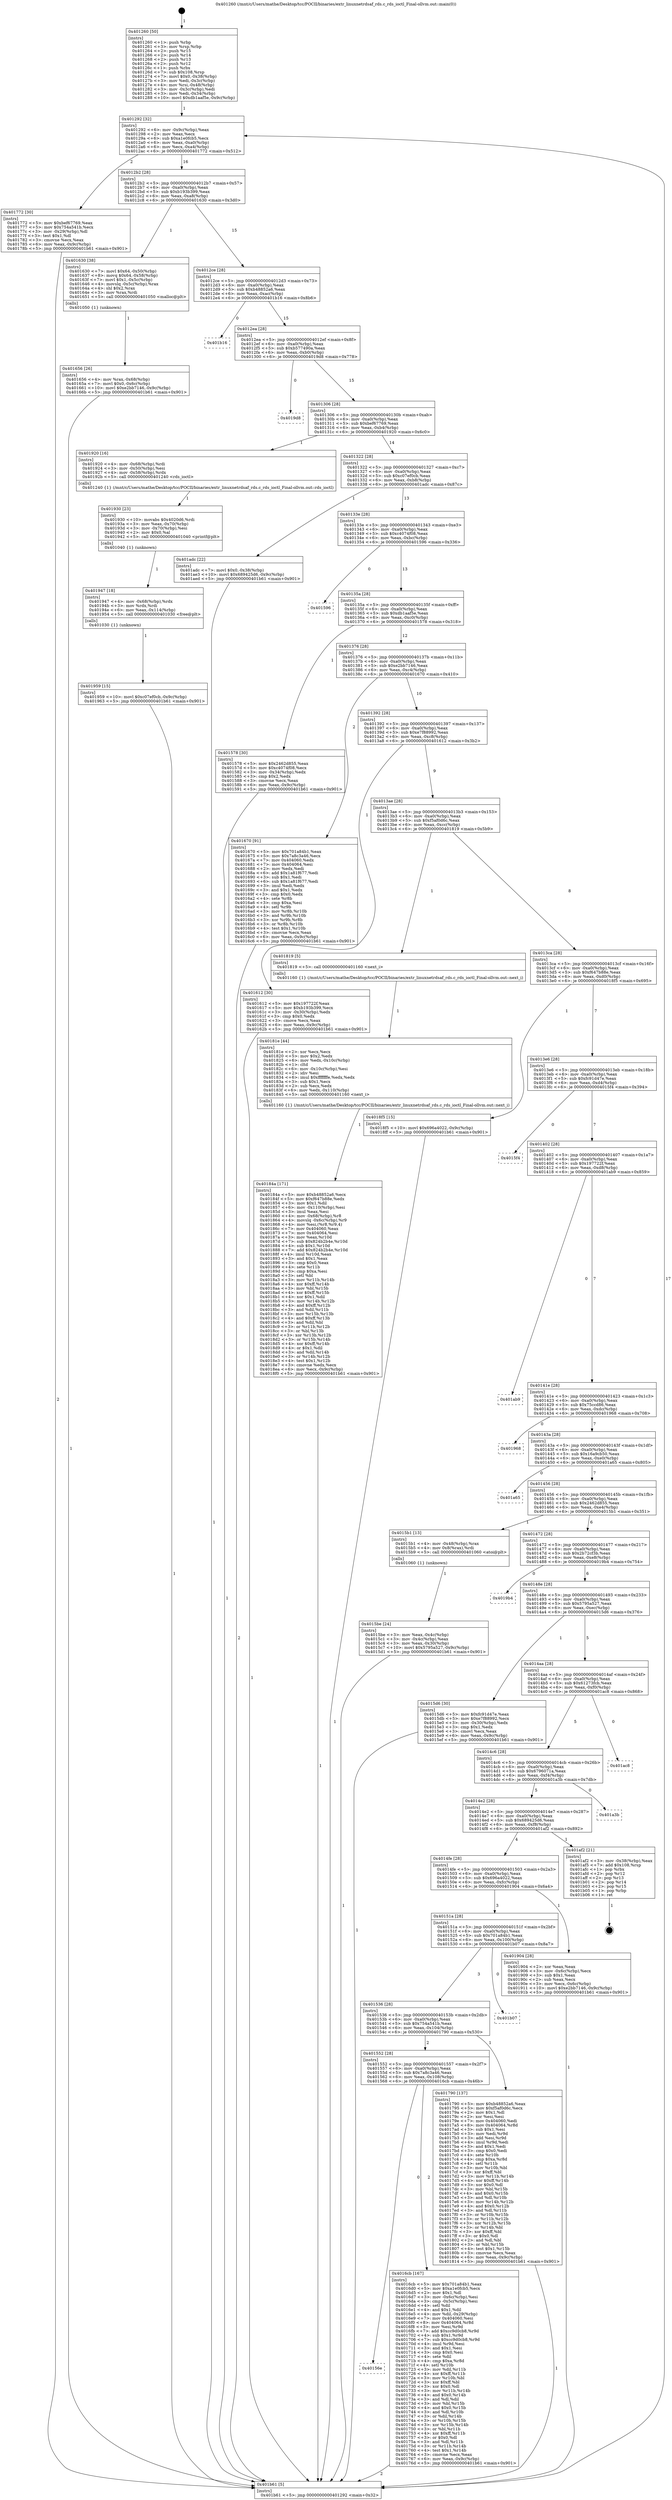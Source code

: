 digraph "0x401260" {
  label = "0x401260 (/mnt/c/Users/mathe/Desktop/tcc/POCII/binaries/extr_linuxnetrdsaf_rds.c_rds_ioctl_Final-ollvm.out::main(0))"
  labelloc = "t"
  node[shape=record]

  Entry [label="",width=0.3,height=0.3,shape=circle,fillcolor=black,style=filled]
  "0x401292" [label="{
     0x401292 [32]\l
     | [instrs]\l
     &nbsp;&nbsp;0x401292 \<+6\>: mov -0x9c(%rbp),%eax\l
     &nbsp;&nbsp;0x401298 \<+2\>: mov %eax,%ecx\l
     &nbsp;&nbsp;0x40129a \<+6\>: sub $0xa1e0fcb5,%ecx\l
     &nbsp;&nbsp;0x4012a0 \<+6\>: mov %eax,-0xa0(%rbp)\l
     &nbsp;&nbsp;0x4012a6 \<+6\>: mov %ecx,-0xa4(%rbp)\l
     &nbsp;&nbsp;0x4012ac \<+6\>: je 0000000000401772 \<main+0x512\>\l
  }"]
  "0x401772" [label="{
     0x401772 [30]\l
     | [instrs]\l
     &nbsp;&nbsp;0x401772 \<+5\>: mov $0xbef67769,%eax\l
     &nbsp;&nbsp;0x401777 \<+5\>: mov $0x754a541b,%ecx\l
     &nbsp;&nbsp;0x40177c \<+3\>: mov -0x29(%rbp),%dl\l
     &nbsp;&nbsp;0x40177f \<+3\>: test $0x1,%dl\l
     &nbsp;&nbsp;0x401782 \<+3\>: cmovne %ecx,%eax\l
     &nbsp;&nbsp;0x401785 \<+6\>: mov %eax,-0x9c(%rbp)\l
     &nbsp;&nbsp;0x40178b \<+5\>: jmp 0000000000401b61 \<main+0x901\>\l
  }"]
  "0x4012b2" [label="{
     0x4012b2 [28]\l
     | [instrs]\l
     &nbsp;&nbsp;0x4012b2 \<+5\>: jmp 00000000004012b7 \<main+0x57\>\l
     &nbsp;&nbsp;0x4012b7 \<+6\>: mov -0xa0(%rbp),%eax\l
     &nbsp;&nbsp;0x4012bd \<+5\>: sub $0xb193b399,%eax\l
     &nbsp;&nbsp;0x4012c2 \<+6\>: mov %eax,-0xa8(%rbp)\l
     &nbsp;&nbsp;0x4012c8 \<+6\>: je 0000000000401630 \<main+0x3d0\>\l
  }"]
  Exit [label="",width=0.3,height=0.3,shape=circle,fillcolor=black,style=filled,peripheries=2]
  "0x401630" [label="{
     0x401630 [38]\l
     | [instrs]\l
     &nbsp;&nbsp;0x401630 \<+7\>: movl $0x64,-0x50(%rbp)\l
     &nbsp;&nbsp;0x401637 \<+8\>: movq $0x64,-0x58(%rbp)\l
     &nbsp;&nbsp;0x40163f \<+7\>: movl $0x1,-0x5c(%rbp)\l
     &nbsp;&nbsp;0x401646 \<+4\>: movslq -0x5c(%rbp),%rax\l
     &nbsp;&nbsp;0x40164a \<+4\>: shl $0x2,%rax\l
     &nbsp;&nbsp;0x40164e \<+3\>: mov %rax,%rdi\l
     &nbsp;&nbsp;0x401651 \<+5\>: call 0000000000401050 \<malloc@plt\>\l
     | [calls]\l
     &nbsp;&nbsp;0x401050 \{1\} (unknown)\l
  }"]
  "0x4012ce" [label="{
     0x4012ce [28]\l
     | [instrs]\l
     &nbsp;&nbsp;0x4012ce \<+5\>: jmp 00000000004012d3 \<main+0x73\>\l
     &nbsp;&nbsp;0x4012d3 \<+6\>: mov -0xa0(%rbp),%eax\l
     &nbsp;&nbsp;0x4012d9 \<+5\>: sub $0xb48852a6,%eax\l
     &nbsp;&nbsp;0x4012de \<+6\>: mov %eax,-0xac(%rbp)\l
     &nbsp;&nbsp;0x4012e4 \<+6\>: je 0000000000401b16 \<main+0x8b6\>\l
  }"]
  "0x401959" [label="{
     0x401959 [15]\l
     | [instrs]\l
     &nbsp;&nbsp;0x401959 \<+10\>: movl $0xc07ef0cb,-0x9c(%rbp)\l
     &nbsp;&nbsp;0x401963 \<+5\>: jmp 0000000000401b61 \<main+0x901\>\l
  }"]
  "0x401b16" [label="{
     0x401b16\l
  }", style=dashed]
  "0x4012ea" [label="{
     0x4012ea [28]\l
     | [instrs]\l
     &nbsp;&nbsp;0x4012ea \<+5\>: jmp 00000000004012ef \<main+0x8f\>\l
     &nbsp;&nbsp;0x4012ef \<+6\>: mov -0xa0(%rbp),%eax\l
     &nbsp;&nbsp;0x4012f5 \<+5\>: sub $0xb577490a,%eax\l
     &nbsp;&nbsp;0x4012fa \<+6\>: mov %eax,-0xb0(%rbp)\l
     &nbsp;&nbsp;0x401300 \<+6\>: je 00000000004019d8 \<main+0x778\>\l
  }"]
  "0x401947" [label="{
     0x401947 [18]\l
     | [instrs]\l
     &nbsp;&nbsp;0x401947 \<+4\>: mov -0x68(%rbp),%rdx\l
     &nbsp;&nbsp;0x40194b \<+3\>: mov %rdx,%rdi\l
     &nbsp;&nbsp;0x40194e \<+6\>: mov %eax,-0x114(%rbp)\l
     &nbsp;&nbsp;0x401954 \<+5\>: call 0000000000401030 \<free@plt\>\l
     | [calls]\l
     &nbsp;&nbsp;0x401030 \{1\} (unknown)\l
  }"]
  "0x4019d8" [label="{
     0x4019d8\l
  }", style=dashed]
  "0x401306" [label="{
     0x401306 [28]\l
     | [instrs]\l
     &nbsp;&nbsp;0x401306 \<+5\>: jmp 000000000040130b \<main+0xab\>\l
     &nbsp;&nbsp;0x40130b \<+6\>: mov -0xa0(%rbp),%eax\l
     &nbsp;&nbsp;0x401311 \<+5\>: sub $0xbef67769,%eax\l
     &nbsp;&nbsp;0x401316 \<+6\>: mov %eax,-0xb4(%rbp)\l
     &nbsp;&nbsp;0x40131c \<+6\>: je 0000000000401920 \<main+0x6c0\>\l
  }"]
  "0x401930" [label="{
     0x401930 [23]\l
     | [instrs]\l
     &nbsp;&nbsp;0x401930 \<+10\>: movabs $0x4020d6,%rdi\l
     &nbsp;&nbsp;0x40193a \<+3\>: mov %eax,-0x70(%rbp)\l
     &nbsp;&nbsp;0x40193d \<+3\>: mov -0x70(%rbp),%esi\l
     &nbsp;&nbsp;0x401940 \<+2\>: mov $0x0,%al\l
     &nbsp;&nbsp;0x401942 \<+5\>: call 0000000000401040 \<printf@plt\>\l
     | [calls]\l
     &nbsp;&nbsp;0x401040 \{1\} (unknown)\l
  }"]
  "0x401920" [label="{
     0x401920 [16]\l
     | [instrs]\l
     &nbsp;&nbsp;0x401920 \<+4\>: mov -0x68(%rbp),%rdi\l
     &nbsp;&nbsp;0x401924 \<+3\>: mov -0x50(%rbp),%esi\l
     &nbsp;&nbsp;0x401927 \<+4\>: mov -0x58(%rbp),%rdx\l
     &nbsp;&nbsp;0x40192b \<+5\>: call 0000000000401240 \<rds_ioctl\>\l
     | [calls]\l
     &nbsp;&nbsp;0x401240 \{1\} (/mnt/c/Users/mathe/Desktop/tcc/POCII/binaries/extr_linuxnetrdsaf_rds.c_rds_ioctl_Final-ollvm.out::rds_ioctl)\l
  }"]
  "0x401322" [label="{
     0x401322 [28]\l
     | [instrs]\l
     &nbsp;&nbsp;0x401322 \<+5\>: jmp 0000000000401327 \<main+0xc7\>\l
     &nbsp;&nbsp;0x401327 \<+6\>: mov -0xa0(%rbp),%eax\l
     &nbsp;&nbsp;0x40132d \<+5\>: sub $0xc07ef0cb,%eax\l
     &nbsp;&nbsp;0x401332 \<+6\>: mov %eax,-0xb8(%rbp)\l
     &nbsp;&nbsp;0x401338 \<+6\>: je 0000000000401adc \<main+0x87c\>\l
  }"]
  "0x40184a" [label="{
     0x40184a [171]\l
     | [instrs]\l
     &nbsp;&nbsp;0x40184a \<+5\>: mov $0xb48852a6,%ecx\l
     &nbsp;&nbsp;0x40184f \<+5\>: mov $0xf647b88e,%edx\l
     &nbsp;&nbsp;0x401854 \<+3\>: mov $0x1,%dil\l
     &nbsp;&nbsp;0x401857 \<+6\>: mov -0x110(%rbp),%esi\l
     &nbsp;&nbsp;0x40185d \<+3\>: imul %eax,%esi\l
     &nbsp;&nbsp;0x401860 \<+4\>: mov -0x68(%rbp),%r8\l
     &nbsp;&nbsp;0x401864 \<+4\>: movslq -0x6c(%rbp),%r9\l
     &nbsp;&nbsp;0x401868 \<+4\>: mov %esi,(%r8,%r9,4)\l
     &nbsp;&nbsp;0x40186c \<+7\>: mov 0x404060,%eax\l
     &nbsp;&nbsp;0x401873 \<+7\>: mov 0x404064,%esi\l
     &nbsp;&nbsp;0x40187a \<+3\>: mov %eax,%r10d\l
     &nbsp;&nbsp;0x40187d \<+7\>: sub $0x824b2b4e,%r10d\l
     &nbsp;&nbsp;0x401884 \<+4\>: sub $0x1,%r10d\l
     &nbsp;&nbsp;0x401888 \<+7\>: add $0x824b2b4e,%r10d\l
     &nbsp;&nbsp;0x40188f \<+4\>: imul %r10d,%eax\l
     &nbsp;&nbsp;0x401893 \<+3\>: and $0x1,%eax\l
     &nbsp;&nbsp;0x401896 \<+3\>: cmp $0x0,%eax\l
     &nbsp;&nbsp;0x401899 \<+4\>: sete %r11b\l
     &nbsp;&nbsp;0x40189d \<+3\>: cmp $0xa,%esi\l
     &nbsp;&nbsp;0x4018a0 \<+3\>: setl %bl\l
     &nbsp;&nbsp;0x4018a3 \<+3\>: mov %r11b,%r14b\l
     &nbsp;&nbsp;0x4018a6 \<+4\>: xor $0xff,%r14b\l
     &nbsp;&nbsp;0x4018aa \<+3\>: mov %bl,%r15b\l
     &nbsp;&nbsp;0x4018ad \<+4\>: xor $0xff,%r15b\l
     &nbsp;&nbsp;0x4018b1 \<+4\>: xor $0x1,%dil\l
     &nbsp;&nbsp;0x4018b5 \<+3\>: mov %r14b,%r12b\l
     &nbsp;&nbsp;0x4018b8 \<+4\>: and $0xff,%r12b\l
     &nbsp;&nbsp;0x4018bc \<+3\>: and %dil,%r11b\l
     &nbsp;&nbsp;0x4018bf \<+3\>: mov %r15b,%r13b\l
     &nbsp;&nbsp;0x4018c2 \<+4\>: and $0xff,%r13b\l
     &nbsp;&nbsp;0x4018c6 \<+3\>: and %dil,%bl\l
     &nbsp;&nbsp;0x4018c9 \<+3\>: or %r11b,%r12b\l
     &nbsp;&nbsp;0x4018cc \<+3\>: or %bl,%r13b\l
     &nbsp;&nbsp;0x4018cf \<+3\>: xor %r13b,%r12b\l
     &nbsp;&nbsp;0x4018d2 \<+3\>: or %r15b,%r14b\l
     &nbsp;&nbsp;0x4018d5 \<+4\>: xor $0xff,%r14b\l
     &nbsp;&nbsp;0x4018d9 \<+4\>: or $0x1,%dil\l
     &nbsp;&nbsp;0x4018dd \<+3\>: and %dil,%r14b\l
     &nbsp;&nbsp;0x4018e0 \<+3\>: or %r14b,%r12b\l
     &nbsp;&nbsp;0x4018e3 \<+4\>: test $0x1,%r12b\l
     &nbsp;&nbsp;0x4018e7 \<+3\>: cmovne %edx,%ecx\l
     &nbsp;&nbsp;0x4018ea \<+6\>: mov %ecx,-0x9c(%rbp)\l
     &nbsp;&nbsp;0x4018f0 \<+5\>: jmp 0000000000401b61 \<main+0x901\>\l
  }"]
  "0x401adc" [label="{
     0x401adc [22]\l
     | [instrs]\l
     &nbsp;&nbsp;0x401adc \<+7\>: movl $0x0,-0x38(%rbp)\l
     &nbsp;&nbsp;0x401ae3 \<+10\>: movl $0x689425d6,-0x9c(%rbp)\l
     &nbsp;&nbsp;0x401aed \<+5\>: jmp 0000000000401b61 \<main+0x901\>\l
  }"]
  "0x40133e" [label="{
     0x40133e [28]\l
     | [instrs]\l
     &nbsp;&nbsp;0x40133e \<+5\>: jmp 0000000000401343 \<main+0xe3\>\l
     &nbsp;&nbsp;0x401343 \<+6\>: mov -0xa0(%rbp),%eax\l
     &nbsp;&nbsp;0x401349 \<+5\>: sub $0xc4074f08,%eax\l
     &nbsp;&nbsp;0x40134e \<+6\>: mov %eax,-0xbc(%rbp)\l
     &nbsp;&nbsp;0x401354 \<+6\>: je 0000000000401596 \<main+0x336\>\l
  }"]
  "0x40181e" [label="{
     0x40181e [44]\l
     | [instrs]\l
     &nbsp;&nbsp;0x40181e \<+2\>: xor %ecx,%ecx\l
     &nbsp;&nbsp;0x401820 \<+5\>: mov $0x2,%edx\l
     &nbsp;&nbsp;0x401825 \<+6\>: mov %edx,-0x10c(%rbp)\l
     &nbsp;&nbsp;0x40182b \<+1\>: cltd\l
     &nbsp;&nbsp;0x40182c \<+6\>: mov -0x10c(%rbp),%esi\l
     &nbsp;&nbsp;0x401832 \<+2\>: idiv %esi\l
     &nbsp;&nbsp;0x401834 \<+6\>: imul $0xfffffffe,%edx,%edx\l
     &nbsp;&nbsp;0x40183a \<+3\>: sub $0x1,%ecx\l
     &nbsp;&nbsp;0x40183d \<+2\>: sub %ecx,%edx\l
     &nbsp;&nbsp;0x40183f \<+6\>: mov %edx,-0x110(%rbp)\l
     &nbsp;&nbsp;0x401845 \<+5\>: call 0000000000401160 \<next_i\>\l
     | [calls]\l
     &nbsp;&nbsp;0x401160 \{1\} (/mnt/c/Users/mathe/Desktop/tcc/POCII/binaries/extr_linuxnetrdsaf_rds.c_rds_ioctl_Final-ollvm.out::next_i)\l
  }"]
  "0x401596" [label="{
     0x401596\l
  }", style=dashed]
  "0x40135a" [label="{
     0x40135a [28]\l
     | [instrs]\l
     &nbsp;&nbsp;0x40135a \<+5\>: jmp 000000000040135f \<main+0xff\>\l
     &nbsp;&nbsp;0x40135f \<+6\>: mov -0xa0(%rbp),%eax\l
     &nbsp;&nbsp;0x401365 \<+5\>: sub $0xdb1aaf5e,%eax\l
     &nbsp;&nbsp;0x40136a \<+6\>: mov %eax,-0xc0(%rbp)\l
     &nbsp;&nbsp;0x401370 \<+6\>: je 0000000000401578 \<main+0x318\>\l
  }"]
  "0x40156e" [label="{
     0x40156e\l
  }", style=dashed]
  "0x401578" [label="{
     0x401578 [30]\l
     | [instrs]\l
     &nbsp;&nbsp;0x401578 \<+5\>: mov $0x2462d855,%eax\l
     &nbsp;&nbsp;0x40157d \<+5\>: mov $0xc4074f08,%ecx\l
     &nbsp;&nbsp;0x401582 \<+3\>: mov -0x34(%rbp),%edx\l
     &nbsp;&nbsp;0x401585 \<+3\>: cmp $0x2,%edx\l
     &nbsp;&nbsp;0x401588 \<+3\>: cmovne %ecx,%eax\l
     &nbsp;&nbsp;0x40158b \<+6\>: mov %eax,-0x9c(%rbp)\l
     &nbsp;&nbsp;0x401591 \<+5\>: jmp 0000000000401b61 \<main+0x901\>\l
  }"]
  "0x401376" [label="{
     0x401376 [28]\l
     | [instrs]\l
     &nbsp;&nbsp;0x401376 \<+5\>: jmp 000000000040137b \<main+0x11b\>\l
     &nbsp;&nbsp;0x40137b \<+6\>: mov -0xa0(%rbp),%eax\l
     &nbsp;&nbsp;0x401381 \<+5\>: sub $0xe2bb7146,%eax\l
     &nbsp;&nbsp;0x401386 \<+6\>: mov %eax,-0xc4(%rbp)\l
     &nbsp;&nbsp;0x40138c \<+6\>: je 0000000000401670 \<main+0x410\>\l
  }"]
  "0x401b61" [label="{
     0x401b61 [5]\l
     | [instrs]\l
     &nbsp;&nbsp;0x401b61 \<+5\>: jmp 0000000000401292 \<main+0x32\>\l
  }"]
  "0x401260" [label="{
     0x401260 [50]\l
     | [instrs]\l
     &nbsp;&nbsp;0x401260 \<+1\>: push %rbp\l
     &nbsp;&nbsp;0x401261 \<+3\>: mov %rsp,%rbp\l
     &nbsp;&nbsp;0x401264 \<+2\>: push %r15\l
     &nbsp;&nbsp;0x401266 \<+2\>: push %r14\l
     &nbsp;&nbsp;0x401268 \<+2\>: push %r13\l
     &nbsp;&nbsp;0x40126a \<+2\>: push %r12\l
     &nbsp;&nbsp;0x40126c \<+1\>: push %rbx\l
     &nbsp;&nbsp;0x40126d \<+7\>: sub $0x108,%rsp\l
     &nbsp;&nbsp;0x401274 \<+7\>: movl $0x0,-0x38(%rbp)\l
     &nbsp;&nbsp;0x40127b \<+3\>: mov %edi,-0x3c(%rbp)\l
     &nbsp;&nbsp;0x40127e \<+4\>: mov %rsi,-0x48(%rbp)\l
     &nbsp;&nbsp;0x401282 \<+3\>: mov -0x3c(%rbp),%edi\l
     &nbsp;&nbsp;0x401285 \<+3\>: mov %edi,-0x34(%rbp)\l
     &nbsp;&nbsp;0x401288 \<+10\>: movl $0xdb1aaf5e,-0x9c(%rbp)\l
  }"]
  "0x4016cb" [label="{
     0x4016cb [167]\l
     | [instrs]\l
     &nbsp;&nbsp;0x4016cb \<+5\>: mov $0x701a84b1,%eax\l
     &nbsp;&nbsp;0x4016d0 \<+5\>: mov $0xa1e0fcb5,%ecx\l
     &nbsp;&nbsp;0x4016d5 \<+2\>: mov $0x1,%dl\l
     &nbsp;&nbsp;0x4016d7 \<+3\>: mov -0x6c(%rbp),%esi\l
     &nbsp;&nbsp;0x4016da \<+3\>: cmp -0x5c(%rbp),%esi\l
     &nbsp;&nbsp;0x4016dd \<+4\>: setl %dil\l
     &nbsp;&nbsp;0x4016e1 \<+4\>: and $0x1,%dil\l
     &nbsp;&nbsp;0x4016e5 \<+4\>: mov %dil,-0x29(%rbp)\l
     &nbsp;&nbsp;0x4016e9 \<+7\>: mov 0x404060,%esi\l
     &nbsp;&nbsp;0x4016f0 \<+8\>: mov 0x404064,%r8d\l
     &nbsp;&nbsp;0x4016f8 \<+3\>: mov %esi,%r9d\l
     &nbsp;&nbsp;0x4016fb \<+7\>: add $0xcc9d0cb8,%r9d\l
     &nbsp;&nbsp;0x401702 \<+4\>: sub $0x1,%r9d\l
     &nbsp;&nbsp;0x401706 \<+7\>: sub $0xcc9d0cb8,%r9d\l
     &nbsp;&nbsp;0x40170d \<+4\>: imul %r9d,%esi\l
     &nbsp;&nbsp;0x401711 \<+3\>: and $0x1,%esi\l
     &nbsp;&nbsp;0x401714 \<+3\>: cmp $0x0,%esi\l
     &nbsp;&nbsp;0x401717 \<+4\>: sete %dil\l
     &nbsp;&nbsp;0x40171b \<+4\>: cmp $0xa,%r8d\l
     &nbsp;&nbsp;0x40171f \<+4\>: setl %r10b\l
     &nbsp;&nbsp;0x401723 \<+3\>: mov %dil,%r11b\l
     &nbsp;&nbsp;0x401726 \<+4\>: xor $0xff,%r11b\l
     &nbsp;&nbsp;0x40172a \<+3\>: mov %r10b,%bl\l
     &nbsp;&nbsp;0x40172d \<+3\>: xor $0xff,%bl\l
     &nbsp;&nbsp;0x401730 \<+3\>: xor $0x0,%dl\l
     &nbsp;&nbsp;0x401733 \<+3\>: mov %r11b,%r14b\l
     &nbsp;&nbsp;0x401736 \<+4\>: and $0x0,%r14b\l
     &nbsp;&nbsp;0x40173a \<+3\>: and %dl,%dil\l
     &nbsp;&nbsp;0x40173d \<+3\>: mov %bl,%r15b\l
     &nbsp;&nbsp;0x401740 \<+4\>: and $0x0,%r15b\l
     &nbsp;&nbsp;0x401744 \<+3\>: and %dl,%r10b\l
     &nbsp;&nbsp;0x401747 \<+3\>: or %dil,%r14b\l
     &nbsp;&nbsp;0x40174a \<+3\>: or %r10b,%r15b\l
     &nbsp;&nbsp;0x40174d \<+3\>: xor %r15b,%r14b\l
     &nbsp;&nbsp;0x401750 \<+3\>: or %bl,%r11b\l
     &nbsp;&nbsp;0x401753 \<+4\>: xor $0xff,%r11b\l
     &nbsp;&nbsp;0x401757 \<+3\>: or $0x0,%dl\l
     &nbsp;&nbsp;0x40175a \<+3\>: and %dl,%r11b\l
     &nbsp;&nbsp;0x40175d \<+3\>: or %r11b,%r14b\l
     &nbsp;&nbsp;0x401760 \<+4\>: test $0x1,%r14b\l
     &nbsp;&nbsp;0x401764 \<+3\>: cmovne %ecx,%eax\l
     &nbsp;&nbsp;0x401767 \<+6\>: mov %eax,-0x9c(%rbp)\l
     &nbsp;&nbsp;0x40176d \<+5\>: jmp 0000000000401b61 \<main+0x901\>\l
  }"]
  "0x401670" [label="{
     0x401670 [91]\l
     | [instrs]\l
     &nbsp;&nbsp;0x401670 \<+5\>: mov $0x701a84b1,%eax\l
     &nbsp;&nbsp;0x401675 \<+5\>: mov $0x7a8c3a46,%ecx\l
     &nbsp;&nbsp;0x40167a \<+7\>: mov 0x404060,%edx\l
     &nbsp;&nbsp;0x401681 \<+7\>: mov 0x404064,%esi\l
     &nbsp;&nbsp;0x401688 \<+2\>: mov %edx,%edi\l
     &nbsp;&nbsp;0x40168a \<+6\>: add $0x1a81f677,%edi\l
     &nbsp;&nbsp;0x401690 \<+3\>: sub $0x1,%edi\l
     &nbsp;&nbsp;0x401693 \<+6\>: sub $0x1a81f677,%edi\l
     &nbsp;&nbsp;0x401699 \<+3\>: imul %edi,%edx\l
     &nbsp;&nbsp;0x40169c \<+3\>: and $0x1,%edx\l
     &nbsp;&nbsp;0x40169f \<+3\>: cmp $0x0,%edx\l
     &nbsp;&nbsp;0x4016a2 \<+4\>: sete %r8b\l
     &nbsp;&nbsp;0x4016a6 \<+3\>: cmp $0xa,%esi\l
     &nbsp;&nbsp;0x4016a9 \<+4\>: setl %r9b\l
     &nbsp;&nbsp;0x4016ad \<+3\>: mov %r8b,%r10b\l
     &nbsp;&nbsp;0x4016b0 \<+3\>: and %r9b,%r10b\l
     &nbsp;&nbsp;0x4016b3 \<+3\>: xor %r9b,%r8b\l
     &nbsp;&nbsp;0x4016b6 \<+3\>: or %r8b,%r10b\l
     &nbsp;&nbsp;0x4016b9 \<+4\>: test $0x1,%r10b\l
     &nbsp;&nbsp;0x4016bd \<+3\>: cmovne %ecx,%eax\l
     &nbsp;&nbsp;0x4016c0 \<+6\>: mov %eax,-0x9c(%rbp)\l
     &nbsp;&nbsp;0x4016c6 \<+5\>: jmp 0000000000401b61 \<main+0x901\>\l
  }"]
  "0x401392" [label="{
     0x401392 [28]\l
     | [instrs]\l
     &nbsp;&nbsp;0x401392 \<+5\>: jmp 0000000000401397 \<main+0x137\>\l
     &nbsp;&nbsp;0x401397 \<+6\>: mov -0xa0(%rbp),%eax\l
     &nbsp;&nbsp;0x40139d \<+5\>: sub $0xe7f88992,%eax\l
     &nbsp;&nbsp;0x4013a2 \<+6\>: mov %eax,-0xc8(%rbp)\l
     &nbsp;&nbsp;0x4013a8 \<+6\>: je 0000000000401612 \<main+0x3b2\>\l
  }"]
  "0x401552" [label="{
     0x401552 [28]\l
     | [instrs]\l
     &nbsp;&nbsp;0x401552 \<+5\>: jmp 0000000000401557 \<main+0x2f7\>\l
     &nbsp;&nbsp;0x401557 \<+6\>: mov -0xa0(%rbp),%eax\l
     &nbsp;&nbsp;0x40155d \<+5\>: sub $0x7a8c3a46,%eax\l
     &nbsp;&nbsp;0x401562 \<+6\>: mov %eax,-0x108(%rbp)\l
     &nbsp;&nbsp;0x401568 \<+6\>: je 00000000004016cb \<main+0x46b\>\l
  }"]
  "0x401612" [label="{
     0x401612 [30]\l
     | [instrs]\l
     &nbsp;&nbsp;0x401612 \<+5\>: mov $0x197722f,%eax\l
     &nbsp;&nbsp;0x401617 \<+5\>: mov $0xb193b399,%ecx\l
     &nbsp;&nbsp;0x40161c \<+3\>: mov -0x30(%rbp),%edx\l
     &nbsp;&nbsp;0x40161f \<+3\>: cmp $0x0,%edx\l
     &nbsp;&nbsp;0x401622 \<+3\>: cmove %ecx,%eax\l
     &nbsp;&nbsp;0x401625 \<+6\>: mov %eax,-0x9c(%rbp)\l
     &nbsp;&nbsp;0x40162b \<+5\>: jmp 0000000000401b61 \<main+0x901\>\l
  }"]
  "0x4013ae" [label="{
     0x4013ae [28]\l
     | [instrs]\l
     &nbsp;&nbsp;0x4013ae \<+5\>: jmp 00000000004013b3 \<main+0x153\>\l
     &nbsp;&nbsp;0x4013b3 \<+6\>: mov -0xa0(%rbp),%eax\l
     &nbsp;&nbsp;0x4013b9 \<+5\>: sub $0xf5af0d6c,%eax\l
     &nbsp;&nbsp;0x4013be \<+6\>: mov %eax,-0xcc(%rbp)\l
     &nbsp;&nbsp;0x4013c4 \<+6\>: je 0000000000401819 \<main+0x5b9\>\l
  }"]
  "0x401790" [label="{
     0x401790 [137]\l
     | [instrs]\l
     &nbsp;&nbsp;0x401790 \<+5\>: mov $0xb48852a6,%eax\l
     &nbsp;&nbsp;0x401795 \<+5\>: mov $0xf5af0d6c,%ecx\l
     &nbsp;&nbsp;0x40179a \<+2\>: mov $0x1,%dl\l
     &nbsp;&nbsp;0x40179c \<+2\>: xor %esi,%esi\l
     &nbsp;&nbsp;0x40179e \<+7\>: mov 0x404060,%edi\l
     &nbsp;&nbsp;0x4017a5 \<+8\>: mov 0x404064,%r8d\l
     &nbsp;&nbsp;0x4017ad \<+3\>: sub $0x1,%esi\l
     &nbsp;&nbsp;0x4017b0 \<+3\>: mov %edi,%r9d\l
     &nbsp;&nbsp;0x4017b3 \<+3\>: add %esi,%r9d\l
     &nbsp;&nbsp;0x4017b6 \<+4\>: imul %r9d,%edi\l
     &nbsp;&nbsp;0x4017ba \<+3\>: and $0x1,%edi\l
     &nbsp;&nbsp;0x4017bd \<+3\>: cmp $0x0,%edi\l
     &nbsp;&nbsp;0x4017c0 \<+4\>: sete %r10b\l
     &nbsp;&nbsp;0x4017c4 \<+4\>: cmp $0xa,%r8d\l
     &nbsp;&nbsp;0x4017c8 \<+4\>: setl %r11b\l
     &nbsp;&nbsp;0x4017cc \<+3\>: mov %r10b,%bl\l
     &nbsp;&nbsp;0x4017cf \<+3\>: xor $0xff,%bl\l
     &nbsp;&nbsp;0x4017d2 \<+3\>: mov %r11b,%r14b\l
     &nbsp;&nbsp;0x4017d5 \<+4\>: xor $0xff,%r14b\l
     &nbsp;&nbsp;0x4017d9 \<+3\>: xor $0x0,%dl\l
     &nbsp;&nbsp;0x4017dc \<+3\>: mov %bl,%r15b\l
     &nbsp;&nbsp;0x4017df \<+4\>: and $0x0,%r15b\l
     &nbsp;&nbsp;0x4017e3 \<+3\>: and %dl,%r10b\l
     &nbsp;&nbsp;0x4017e6 \<+3\>: mov %r14b,%r12b\l
     &nbsp;&nbsp;0x4017e9 \<+4\>: and $0x0,%r12b\l
     &nbsp;&nbsp;0x4017ed \<+3\>: and %dl,%r11b\l
     &nbsp;&nbsp;0x4017f0 \<+3\>: or %r10b,%r15b\l
     &nbsp;&nbsp;0x4017f3 \<+3\>: or %r11b,%r12b\l
     &nbsp;&nbsp;0x4017f6 \<+3\>: xor %r12b,%r15b\l
     &nbsp;&nbsp;0x4017f9 \<+3\>: or %r14b,%bl\l
     &nbsp;&nbsp;0x4017fc \<+3\>: xor $0xff,%bl\l
     &nbsp;&nbsp;0x4017ff \<+3\>: or $0x0,%dl\l
     &nbsp;&nbsp;0x401802 \<+2\>: and %dl,%bl\l
     &nbsp;&nbsp;0x401804 \<+3\>: or %bl,%r15b\l
     &nbsp;&nbsp;0x401807 \<+4\>: test $0x1,%r15b\l
     &nbsp;&nbsp;0x40180b \<+3\>: cmovne %ecx,%eax\l
     &nbsp;&nbsp;0x40180e \<+6\>: mov %eax,-0x9c(%rbp)\l
     &nbsp;&nbsp;0x401814 \<+5\>: jmp 0000000000401b61 \<main+0x901\>\l
  }"]
  "0x401819" [label="{
     0x401819 [5]\l
     | [instrs]\l
     &nbsp;&nbsp;0x401819 \<+5\>: call 0000000000401160 \<next_i\>\l
     | [calls]\l
     &nbsp;&nbsp;0x401160 \{1\} (/mnt/c/Users/mathe/Desktop/tcc/POCII/binaries/extr_linuxnetrdsaf_rds.c_rds_ioctl_Final-ollvm.out::next_i)\l
  }"]
  "0x4013ca" [label="{
     0x4013ca [28]\l
     | [instrs]\l
     &nbsp;&nbsp;0x4013ca \<+5\>: jmp 00000000004013cf \<main+0x16f\>\l
     &nbsp;&nbsp;0x4013cf \<+6\>: mov -0xa0(%rbp),%eax\l
     &nbsp;&nbsp;0x4013d5 \<+5\>: sub $0xf647b88e,%eax\l
     &nbsp;&nbsp;0x4013da \<+6\>: mov %eax,-0xd0(%rbp)\l
     &nbsp;&nbsp;0x4013e0 \<+6\>: je 00000000004018f5 \<main+0x695\>\l
  }"]
  "0x401536" [label="{
     0x401536 [28]\l
     | [instrs]\l
     &nbsp;&nbsp;0x401536 \<+5\>: jmp 000000000040153b \<main+0x2db\>\l
     &nbsp;&nbsp;0x40153b \<+6\>: mov -0xa0(%rbp),%eax\l
     &nbsp;&nbsp;0x401541 \<+5\>: sub $0x754a541b,%eax\l
     &nbsp;&nbsp;0x401546 \<+6\>: mov %eax,-0x104(%rbp)\l
     &nbsp;&nbsp;0x40154c \<+6\>: je 0000000000401790 \<main+0x530\>\l
  }"]
  "0x4018f5" [label="{
     0x4018f5 [15]\l
     | [instrs]\l
     &nbsp;&nbsp;0x4018f5 \<+10\>: movl $0x696a4022,-0x9c(%rbp)\l
     &nbsp;&nbsp;0x4018ff \<+5\>: jmp 0000000000401b61 \<main+0x901\>\l
  }"]
  "0x4013e6" [label="{
     0x4013e6 [28]\l
     | [instrs]\l
     &nbsp;&nbsp;0x4013e6 \<+5\>: jmp 00000000004013eb \<main+0x18b\>\l
     &nbsp;&nbsp;0x4013eb \<+6\>: mov -0xa0(%rbp),%eax\l
     &nbsp;&nbsp;0x4013f1 \<+5\>: sub $0xfc91d47e,%eax\l
     &nbsp;&nbsp;0x4013f6 \<+6\>: mov %eax,-0xd4(%rbp)\l
     &nbsp;&nbsp;0x4013fc \<+6\>: je 00000000004015f4 \<main+0x394\>\l
  }"]
  "0x401b07" [label="{
     0x401b07\l
  }", style=dashed]
  "0x4015f4" [label="{
     0x4015f4\l
  }", style=dashed]
  "0x401402" [label="{
     0x401402 [28]\l
     | [instrs]\l
     &nbsp;&nbsp;0x401402 \<+5\>: jmp 0000000000401407 \<main+0x1a7\>\l
     &nbsp;&nbsp;0x401407 \<+6\>: mov -0xa0(%rbp),%eax\l
     &nbsp;&nbsp;0x40140d \<+5\>: sub $0x197722f,%eax\l
     &nbsp;&nbsp;0x401412 \<+6\>: mov %eax,-0xd8(%rbp)\l
     &nbsp;&nbsp;0x401418 \<+6\>: je 0000000000401ab9 \<main+0x859\>\l
  }"]
  "0x40151a" [label="{
     0x40151a [28]\l
     | [instrs]\l
     &nbsp;&nbsp;0x40151a \<+5\>: jmp 000000000040151f \<main+0x2bf\>\l
     &nbsp;&nbsp;0x40151f \<+6\>: mov -0xa0(%rbp),%eax\l
     &nbsp;&nbsp;0x401525 \<+5\>: sub $0x701a84b1,%eax\l
     &nbsp;&nbsp;0x40152a \<+6\>: mov %eax,-0x100(%rbp)\l
     &nbsp;&nbsp;0x401530 \<+6\>: je 0000000000401b07 \<main+0x8a7\>\l
  }"]
  "0x401ab9" [label="{
     0x401ab9\l
  }", style=dashed]
  "0x40141e" [label="{
     0x40141e [28]\l
     | [instrs]\l
     &nbsp;&nbsp;0x40141e \<+5\>: jmp 0000000000401423 \<main+0x1c3\>\l
     &nbsp;&nbsp;0x401423 \<+6\>: mov -0xa0(%rbp),%eax\l
     &nbsp;&nbsp;0x401429 \<+5\>: sub $0x75ccd86,%eax\l
     &nbsp;&nbsp;0x40142e \<+6\>: mov %eax,-0xdc(%rbp)\l
     &nbsp;&nbsp;0x401434 \<+6\>: je 0000000000401968 \<main+0x708\>\l
  }"]
  "0x401904" [label="{
     0x401904 [28]\l
     | [instrs]\l
     &nbsp;&nbsp;0x401904 \<+2\>: xor %eax,%eax\l
     &nbsp;&nbsp;0x401906 \<+3\>: mov -0x6c(%rbp),%ecx\l
     &nbsp;&nbsp;0x401909 \<+3\>: sub $0x1,%eax\l
     &nbsp;&nbsp;0x40190c \<+2\>: sub %eax,%ecx\l
     &nbsp;&nbsp;0x40190e \<+3\>: mov %ecx,-0x6c(%rbp)\l
     &nbsp;&nbsp;0x401911 \<+10\>: movl $0xe2bb7146,-0x9c(%rbp)\l
     &nbsp;&nbsp;0x40191b \<+5\>: jmp 0000000000401b61 \<main+0x901\>\l
  }"]
  "0x401968" [label="{
     0x401968\l
  }", style=dashed]
  "0x40143a" [label="{
     0x40143a [28]\l
     | [instrs]\l
     &nbsp;&nbsp;0x40143a \<+5\>: jmp 000000000040143f \<main+0x1df\>\l
     &nbsp;&nbsp;0x40143f \<+6\>: mov -0xa0(%rbp),%eax\l
     &nbsp;&nbsp;0x401445 \<+5\>: sub $0x16a9cb50,%eax\l
     &nbsp;&nbsp;0x40144a \<+6\>: mov %eax,-0xe0(%rbp)\l
     &nbsp;&nbsp;0x401450 \<+6\>: je 0000000000401a65 \<main+0x805\>\l
  }"]
  "0x4014fe" [label="{
     0x4014fe [28]\l
     | [instrs]\l
     &nbsp;&nbsp;0x4014fe \<+5\>: jmp 0000000000401503 \<main+0x2a3\>\l
     &nbsp;&nbsp;0x401503 \<+6\>: mov -0xa0(%rbp),%eax\l
     &nbsp;&nbsp;0x401509 \<+5\>: sub $0x696a4022,%eax\l
     &nbsp;&nbsp;0x40150e \<+6\>: mov %eax,-0xfc(%rbp)\l
     &nbsp;&nbsp;0x401514 \<+6\>: je 0000000000401904 \<main+0x6a4\>\l
  }"]
  "0x401a65" [label="{
     0x401a65\l
  }", style=dashed]
  "0x401456" [label="{
     0x401456 [28]\l
     | [instrs]\l
     &nbsp;&nbsp;0x401456 \<+5\>: jmp 000000000040145b \<main+0x1fb\>\l
     &nbsp;&nbsp;0x40145b \<+6\>: mov -0xa0(%rbp),%eax\l
     &nbsp;&nbsp;0x401461 \<+5\>: sub $0x2462d855,%eax\l
     &nbsp;&nbsp;0x401466 \<+6\>: mov %eax,-0xe4(%rbp)\l
     &nbsp;&nbsp;0x40146c \<+6\>: je 00000000004015b1 \<main+0x351\>\l
  }"]
  "0x401af2" [label="{
     0x401af2 [21]\l
     | [instrs]\l
     &nbsp;&nbsp;0x401af2 \<+3\>: mov -0x38(%rbp),%eax\l
     &nbsp;&nbsp;0x401af5 \<+7\>: add $0x108,%rsp\l
     &nbsp;&nbsp;0x401afc \<+1\>: pop %rbx\l
     &nbsp;&nbsp;0x401afd \<+2\>: pop %r12\l
     &nbsp;&nbsp;0x401aff \<+2\>: pop %r13\l
     &nbsp;&nbsp;0x401b01 \<+2\>: pop %r14\l
     &nbsp;&nbsp;0x401b03 \<+2\>: pop %r15\l
     &nbsp;&nbsp;0x401b05 \<+1\>: pop %rbp\l
     &nbsp;&nbsp;0x401b06 \<+1\>: ret\l
  }"]
  "0x4015b1" [label="{
     0x4015b1 [13]\l
     | [instrs]\l
     &nbsp;&nbsp;0x4015b1 \<+4\>: mov -0x48(%rbp),%rax\l
     &nbsp;&nbsp;0x4015b5 \<+4\>: mov 0x8(%rax),%rdi\l
     &nbsp;&nbsp;0x4015b9 \<+5\>: call 0000000000401060 \<atoi@plt\>\l
     | [calls]\l
     &nbsp;&nbsp;0x401060 \{1\} (unknown)\l
  }"]
  "0x401472" [label="{
     0x401472 [28]\l
     | [instrs]\l
     &nbsp;&nbsp;0x401472 \<+5\>: jmp 0000000000401477 \<main+0x217\>\l
     &nbsp;&nbsp;0x401477 \<+6\>: mov -0xa0(%rbp),%eax\l
     &nbsp;&nbsp;0x40147d \<+5\>: sub $0x2b72cf3b,%eax\l
     &nbsp;&nbsp;0x401482 \<+6\>: mov %eax,-0xe8(%rbp)\l
     &nbsp;&nbsp;0x401488 \<+6\>: je 00000000004019b4 \<main+0x754\>\l
  }"]
  "0x4015be" [label="{
     0x4015be [24]\l
     | [instrs]\l
     &nbsp;&nbsp;0x4015be \<+3\>: mov %eax,-0x4c(%rbp)\l
     &nbsp;&nbsp;0x4015c1 \<+3\>: mov -0x4c(%rbp),%eax\l
     &nbsp;&nbsp;0x4015c4 \<+3\>: mov %eax,-0x30(%rbp)\l
     &nbsp;&nbsp;0x4015c7 \<+10\>: movl $0x5795a527,-0x9c(%rbp)\l
     &nbsp;&nbsp;0x4015d1 \<+5\>: jmp 0000000000401b61 \<main+0x901\>\l
  }"]
  "0x4014e2" [label="{
     0x4014e2 [28]\l
     | [instrs]\l
     &nbsp;&nbsp;0x4014e2 \<+5\>: jmp 00000000004014e7 \<main+0x287\>\l
     &nbsp;&nbsp;0x4014e7 \<+6\>: mov -0xa0(%rbp),%eax\l
     &nbsp;&nbsp;0x4014ed \<+5\>: sub $0x689425d6,%eax\l
     &nbsp;&nbsp;0x4014f2 \<+6\>: mov %eax,-0xf8(%rbp)\l
     &nbsp;&nbsp;0x4014f8 \<+6\>: je 0000000000401af2 \<main+0x892\>\l
  }"]
  "0x4019b4" [label="{
     0x4019b4\l
  }", style=dashed]
  "0x40148e" [label="{
     0x40148e [28]\l
     | [instrs]\l
     &nbsp;&nbsp;0x40148e \<+5\>: jmp 0000000000401493 \<main+0x233\>\l
     &nbsp;&nbsp;0x401493 \<+6\>: mov -0xa0(%rbp),%eax\l
     &nbsp;&nbsp;0x401499 \<+5\>: sub $0x5795a527,%eax\l
     &nbsp;&nbsp;0x40149e \<+6\>: mov %eax,-0xec(%rbp)\l
     &nbsp;&nbsp;0x4014a4 \<+6\>: je 00000000004015d6 \<main+0x376\>\l
  }"]
  "0x401a3b" [label="{
     0x401a3b\l
  }", style=dashed]
  "0x4015d6" [label="{
     0x4015d6 [30]\l
     | [instrs]\l
     &nbsp;&nbsp;0x4015d6 \<+5\>: mov $0xfc91d47e,%eax\l
     &nbsp;&nbsp;0x4015db \<+5\>: mov $0xe7f88992,%ecx\l
     &nbsp;&nbsp;0x4015e0 \<+3\>: mov -0x30(%rbp),%edx\l
     &nbsp;&nbsp;0x4015e3 \<+3\>: cmp $0x1,%edx\l
     &nbsp;&nbsp;0x4015e6 \<+3\>: cmovl %ecx,%eax\l
     &nbsp;&nbsp;0x4015e9 \<+6\>: mov %eax,-0x9c(%rbp)\l
     &nbsp;&nbsp;0x4015ef \<+5\>: jmp 0000000000401b61 \<main+0x901\>\l
  }"]
  "0x4014aa" [label="{
     0x4014aa [28]\l
     | [instrs]\l
     &nbsp;&nbsp;0x4014aa \<+5\>: jmp 00000000004014af \<main+0x24f\>\l
     &nbsp;&nbsp;0x4014af \<+6\>: mov -0xa0(%rbp),%eax\l
     &nbsp;&nbsp;0x4014b5 \<+5\>: sub $0x61273fcb,%eax\l
     &nbsp;&nbsp;0x4014ba \<+6\>: mov %eax,-0xf0(%rbp)\l
     &nbsp;&nbsp;0x4014c0 \<+6\>: je 0000000000401ac8 \<main+0x868\>\l
  }"]
  "0x401656" [label="{
     0x401656 [26]\l
     | [instrs]\l
     &nbsp;&nbsp;0x401656 \<+4\>: mov %rax,-0x68(%rbp)\l
     &nbsp;&nbsp;0x40165a \<+7\>: movl $0x0,-0x6c(%rbp)\l
     &nbsp;&nbsp;0x401661 \<+10\>: movl $0xe2bb7146,-0x9c(%rbp)\l
     &nbsp;&nbsp;0x40166b \<+5\>: jmp 0000000000401b61 \<main+0x901\>\l
  }"]
  "0x4014c6" [label="{
     0x4014c6 [28]\l
     | [instrs]\l
     &nbsp;&nbsp;0x4014c6 \<+5\>: jmp 00000000004014cb \<main+0x26b\>\l
     &nbsp;&nbsp;0x4014cb \<+6\>: mov -0xa0(%rbp),%eax\l
     &nbsp;&nbsp;0x4014d1 \<+5\>: sub $0x6796071a,%eax\l
     &nbsp;&nbsp;0x4014d6 \<+6\>: mov %eax,-0xf4(%rbp)\l
     &nbsp;&nbsp;0x4014dc \<+6\>: je 0000000000401a3b \<main+0x7db\>\l
  }"]
  "0x401ac8" [label="{
     0x401ac8\l
  }", style=dashed]
  Entry -> "0x401260" [label=" 1"]
  "0x401292" -> "0x401772" [label=" 2"]
  "0x401292" -> "0x4012b2" [label=" 16"]
  "0x401af2" -> Exit [label=" 1"]
  "0x4012b2" -> "0x401630" [label=" 1"]
  "0x4012b2" -> "0x4012ce" [label=" 15"]
  "0x401adc" -> "0x401b61" [label=" 1"]
  "0x4012ce" -> "0x401b16" [label=" 0"]
  "0x4012ce" -> "0x4012ea" [label=" 15"]
  "0x401959" -> "0x401b61" [label=" 1"]
  "0x4012ea" -> "0x4019d8" [label=" 0"]
  "0x4012ea" -> "0x401306" [label=" 15"]
  "0x401947" -> "0x401959" [label=" 1"]
  "0x401306" -> "0x401920" [label=" 1"]
  "0x401306" -> "0x401322" [label=" 14"]
  "0x401930" -> "0x401947" [label=" 1"]
  "0x401322" -> "0x401adc" [label=" 1"]
  "0x401322" -> "0x40133e" [label=" 13"]
  "0x401920" -> "0x401930" [label=" 1"]
  "0x40133e" -> "0x401596" [label=" 0"]
  "0x40133e" -> "0x40135a" [label=" 13"]
  "0x401904" -> "0x401b61" [label=" 1"]
  "0x40135a" -> "0x401578" [label=" 1"]
  "0x40135a" -> "0x401376" [label=" 12"]
  "0x401578" -> "0x401b61" [label=" 1"]
  "0x401260" -> "0x401292" [label=" 1"]
  "0x401b61" -> "0x401292" [label=" 17"]
  "0x4018f5" -> "0x401b61" [label=" 1"]
  "0x401376" -> "0x401670" [label=" 2"]
  "0x401376" -> "0x401392" [label=" 10"]
  "0x40184a" -> "0x401b61" [label=" 1"]
  "0x401392" -> "0x401612" [label=" 1"]
  "0x401392" -> "0x4013ae" [label=" 9"]
  "0x401819" -> "0x40181e" [label=" 1"]
  "0x4013ae" -> "0x401819" [label=" 1"]
  "0x4013ae" -> "0x4013ca" [label=" 8"]
  "0x401790" -> "0x401b61" [label=" 1"]
  "0x4013ca" -> "0x4018f5" [label=" 1"]
  "0x4013ca" -> "0x4013e6" [label=" 7"]
  "0x4016cb" -> "0x401b61" [label=" 2"]
  "0x4013e6" -> "0x4015f4" [label=" 0"]
  "0x4013e6" -> "0x401402" [label=" 7"]
  "0x401552" -> "0x40156e" [label=" 0"]
  "0x401402" -> "0x401ab9" [label=" 0"]
  "0x401402" -> "0x40141e" [label=" 7"]
  "0x40181e" -> "0x40184a" [label=" 1"]
  "0x40141e" -> "0x401968" [label=" 0"]
  "0x40141e" -> "0x40143a" [label=" 7"]
  "0x401536" -> "0x401552" [label=" 2"]
  "0x40143a" -> "0x401a65" [label=" 0"]
  "0x40143a" -> "0x401456" [label=" 7"]
  "0x401772" -> "0x401b61" [label=" 2"]
  "0x401456" -> "0x4015b1" [label=" 1"]
  "0x401456" -> "0x401472" [label=" 6"]
  "0x4015b1" -> "0x4015be" [label=" 1"]
  "0x4015be" -> "0x401b61" [label=" 1"]
  "0x40151a" -> "0x401536" [label=" 3"]
  "0x401472" -> "0x4019b4" [label=" 0"]
  "0x401472" -> "0x40148e" [label=" 6"]
  "0x401552" -> "0x4016cb" [label=" 2"]
  "0x40148e" -> "0x4015d6" [label=" 1"]
  "0x40148e" -> "0x4014aa" [label=" 5"]
  "0x4015d6" -> "0x401b61" [label=" 1"]
  "0x401612" -> "0x401b61" [label=" 1"]
  "0x401630" -> "0x401656" [label=" 1"]
  "0x401656" -> "0x401b61" [label=" 1"]
  "0x401670" -> "0x401b61" [label=" 2"]
  "0x4014fe" -> "0x40151a" [label=" 3"]
  "0x4014aa" -> "0x401ac8" [label=" 0"]
  "0x4014aa" -> "0x4014c6" [label=" 5"]
  "0x4014fe" -> "0x401904" [label=" 1"]
  "0x4014c6" -> "0x401a3b" [label=" 0"]
  "0x4014c6" -> "0x4014e2" [label=" 5"]
  "0x40151a" -> "0x401b07" [label=" 0"]
  "0x4014e2" -> "0x401af2" [label=" 1"]
  "0x4014e2" -> "0x4014fe" [label=" 4"]
  "0x401536" -> "0x401790" [label=" 1"]
}
